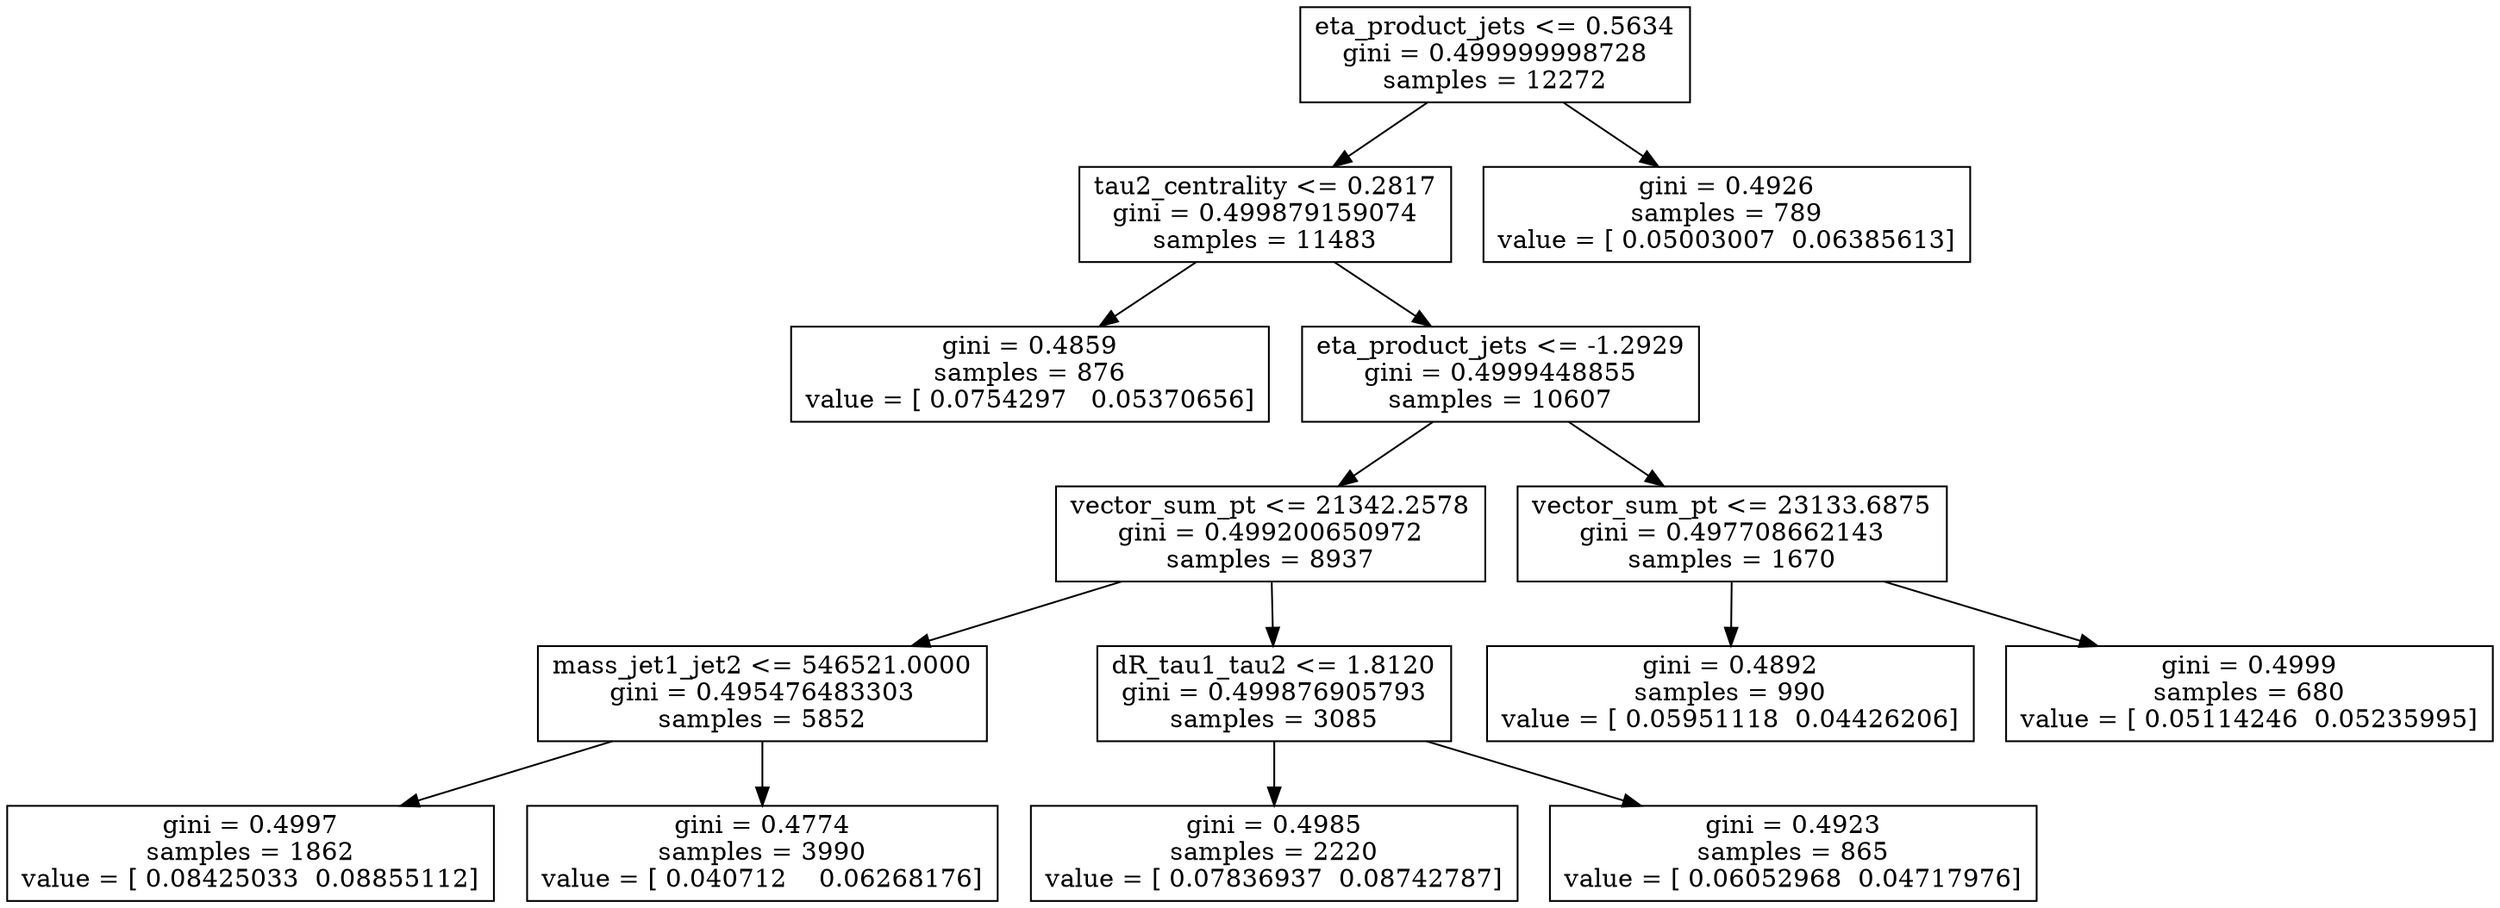digraph Tree {
0 [label="eta_product_jets <= 0.5634\ngini = 0.499999998728\nsamples = 12272", shape="box"] ;
1 [label="tau2_centrality <= 0.2817\ngini = 0.499879159074\nsamples = 11483", shape="box"] ;
0 -> 1 ;
2 [label="gini = 0.4859\nsamples = 876\nvalue = [ 0.0754297   0.05370656]", shape="box"] ;
1 -> 2 ;
3 [label="eta_product_jets <= -1.2929\ngini = 0.4999448855\nsamples = 10607", shape="box"] ;
1 -> 3 ;
4 [label="vector_sum_pt <= 21342.2578\ngini = 0.499200650972\nsamples = 8937", shape="box"] ;
3 -> 4 ;
5 [label="mass_jet1_jet2 <= 546521.0000\ngini = 0.495476483303\nsamples = 5852", shape="box"] ;
4 -> 5 ;
6 [label="gini = 0.4997\nsamples = 1862\nvalue = [ 0.08425033  0.08855112]", shape="box"] ;
5 -> 6 ;
7 [label="gini = 0.4774\nsamples = 3990\nvalue = [ 0.040712    0.06268176]", shape="box"] ;
5 -> 7 ;
8 [label="dR_tau1_tau2 <= 1.8120\ngini = 0.499876905793\nsamples = 3085", shape="box"] ;
4 -> 8 ;
9 [label="gini = 0.4985\nsamples = 2220\nvalue = [ 0.07836937  0.08742787]", shape="box"] ;
8 -> 9 ;
10 [label="gini = 0.4923\nsamples = 865\nvalue = [ 0.06052968  0.04717976]", shape="box"] ;
8 -> 10 ;
11 [label="vector_sum_pt <= 23133.6875\ngini = 0.497708662143\nsamples = 1670", shape="box"] ;
3 -> 11 ;
12 [label="gini = 0.4892\nsamples = 990\nvalue = [ 0.05951118  0.04426206]", shape="box"] ;
11 -> 12 ;
13 [label="gini = 0.4999\nsamples = 680\nvalue = [ 0.05114246  0.05235995]", shape="box"] ;
11 -> 13 ;
14 [label="gini = 0.4926\nsamples = 789\nvalue = [ 0.05003007  0.06385613]", shape="box"] ;
0 -> 14 ;
}